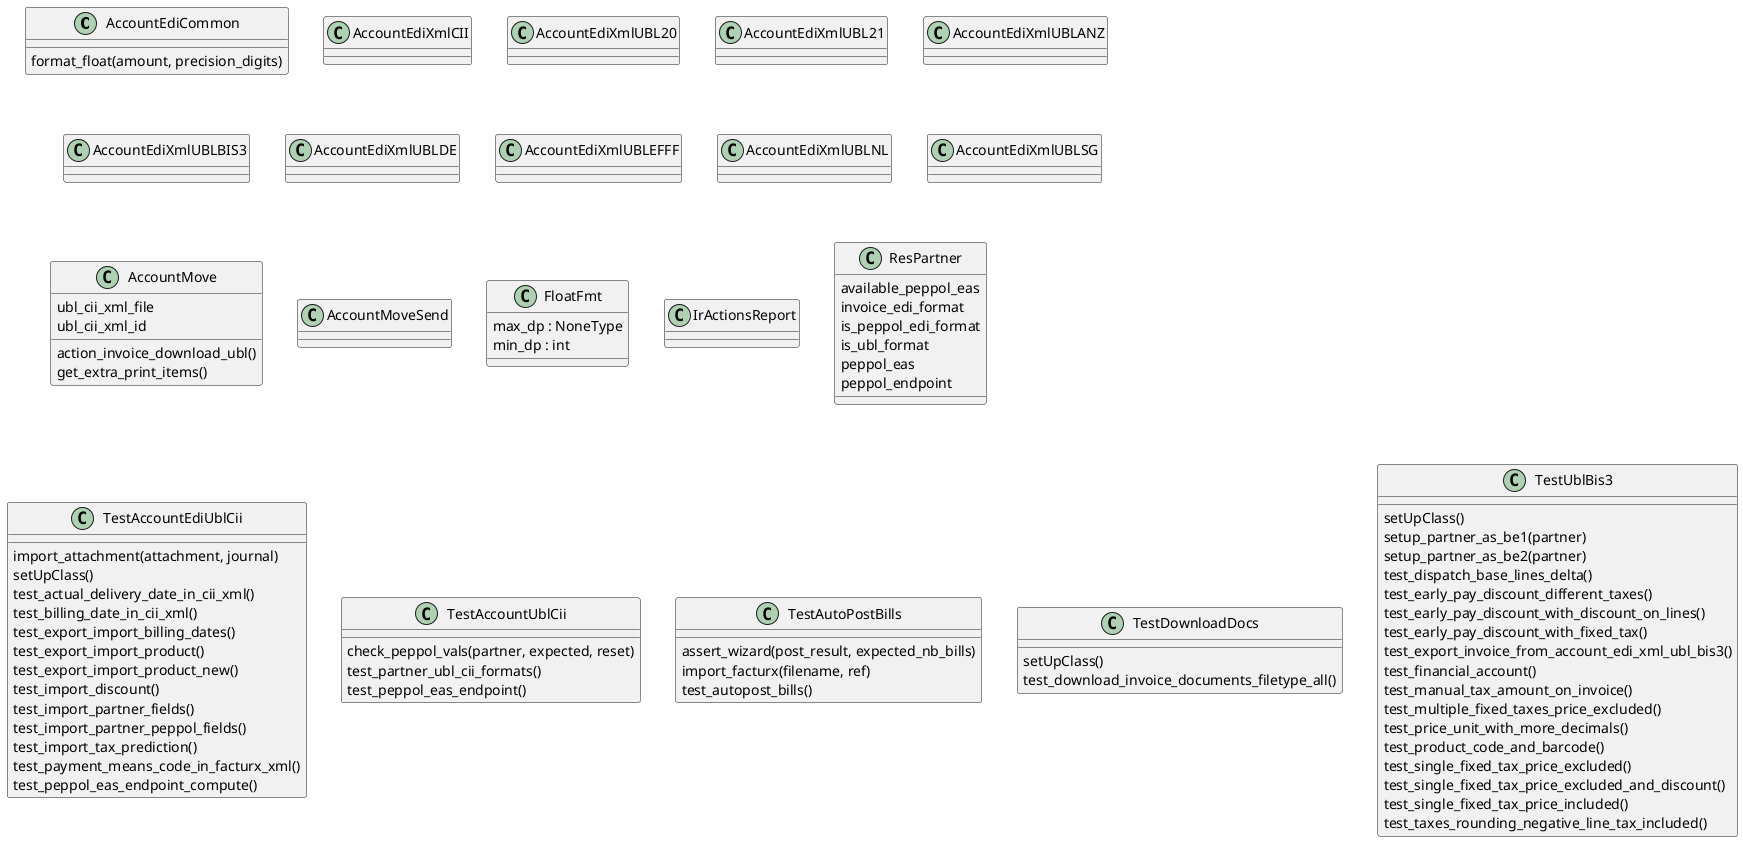 @startuml classes_account_edi_ubl_cii
set namespaceSeparator none
class "AccountEdiCommon" as odoo_src.odoo.addons.account_edi_ubl_cii.models.account_edi_common.AccountEdiCommon {
  format_float(amount, precision_digits)
}
class "AccountEdiXmlCII" as odoo_src.odoo.addons.account_edi_ubl_cii.models.account_edi_xml_cii_facturx.AccountEdiXmlCII {
}
class "AccountEdiXmlUBL20" as odoo_src.odoo.addons.account_edi_ubl_cii.models.account_edi_xml_ubl_20.AccountEdiXmlUBL20 {
}
class "AccountEdiXmlUBL21" as odoo_src.odoo.addons.account_edi_ubl_cii.models.account_edi_xml_ubl_21.AccountEdiXmlUBL21 {
}
class "AccountEdiXmlUBLANZ" as odoo_src.odoo.addons.account_edi_ubl_cii.models.account_edi_xml_ubl_a_nz.AccountEdiXmlUBLANZ {
}
class "AccountEdiXmlUBLBIS3" as odoo_src.odoo.addons.account_edi_ubl_cii.models.account_edi_xml_ubl_bis3.AccountEdiXmlUBLBIS3 {
}
class "AccountEdiXmlUBLDE" as odoo_src.odoo.addons.account_edi_ubl_cii.models.account_edi_xml_ubl_xrechnung.AccountEdiXmlUBLDE {
}
class "AccountEdiXmlUBLEFFF" as odoo_src.odoo.addons.account_edi_ubl_cii.models.account_edi_xml_ubl_efff.AccountEdiXmlUBLEFFF {
}
class "AccountEdiXmlUBLNL" as odoo_src.odoo.addons.account_edi_ubl_cii.models.account_edi_xml_ubl_nlcius.AccountEdiXmlUBLNL {
}
class "AccountEdiXmlUBLSG" as odoo_src.odoo.addons.account_edi_ubl_cii.models.account_edi_xml_ubl_sg.AccountEdiXmlUBLSG {
}
class "AccountMove" as odoo_src.odoo.addons.account_edi_ubl_cii.models.account_move.AccountMove {
  ubl_cii_xml_file
  ubl_cii_xml_id
  action_invoice_download_ubl()
  get_extra_print_items()
}
class "AccountMoveSend" as odoo_src.odoo.addons.account_edi_ubl_cii.models.account_move_send.AccountMoveSend {
}
class "FloatFmt" as odoo_src.odoo.addons.account_edi_ubl_cii.models.account_edi_xml_ubl_20.FloatFmt {
  max_dp : NoneType
  min_dp : int
}
class "IrActionsReport" as odoo_src.odoo.addons.account_edi_ubl_cii.models.ir_actions_report.IrActionsReport {
}
class "ResPartner" as odoo_src.odoo.addons.account_edi_ubl_cii.models.res_partner.ResPartner {
  available_peppol_eas
  invoice_edi_format
  is_peppol_edi_format
  is_ubl_format
  peppol_eas
  peppol_endpoint
}
class "TestAccountEdiUblCii" as odoo_src.odoo.addons.account_edi_ubl_cii.tests.test_ubl_cii.TestAccountEdiUblCii {
  import_attachment(attachment, journal)
  setUpClass()
  test_actual_delivery_date_in_cii_xml()
  test_billing_date_in_cii_xml()
  test_export_import_billing_dates()
  test_export_import_product()
  test_export_import_product_new()
  test_import_discount()
  test_import_partner_fields()
  test_import_partner_peppol_fields()
  test_import_tax_prediction()
  test_payment_means_code_in_facturx_xml()
  test_peppol_eas_endpoint_compute()
}
class "TestAccountUblCii" as odoo_src.odoo.addons.account_edi_ubl_cii.tests.test_partner_peppol_fields.TestAccountUblCii {
  check_peppol_vals(partner, expected, reset)
  test_partner_ubl_cii_formats()
  test_peppol_eas_endpoint()
}
class "TestAutoPostBills" as odoo_src.odoo.addons.account_edi_ubl_cii.tests.test_autopost_bills.TestAutoPostBills {
  assert_wizard(post_result, expected_nb_bills)
  import_facturx(filename, ref)
  test_autopost_bills()
}
class "TestDownloadDocs" as odoo_src.odoo.addons.account_edi_ubl_cii.tests.test_download_docs.TestDownloadDocs {
  setUpClass()
  test_download_invoice_documents_filetype_all()
}
class "TestUblBis3" as odoo_src.odoo.addons.account_edi_ubl_cii.tests.test_ubl_bis3.TestUblBis3 {
  setUpClass()
  setup_partner_as_be1(partner)
  setup_partner_as_be2(partner)
  test_dispatch_base_lines_delta()
  test_early_pay_discount_different_taxes()
  test_early_pay_discount_with_discount_on_lines()
  test_early_pay_discount_with_fixed_tax()
  test_export_invoice_from_account_edi_xml_ubl_bis3()
  test_financial_account()
  test_manual_tax_amount_on_invoice()
  test_multiple_fixed_taxes_price_excluded()
  test_price_unit_with_more_decimals()
  test_product_code_and_barcode()
  test_single_fixed_tax_price_excluded()
  test_single_fixed_tax_price_excluded_and_discount()
  test_single_fixed_tax_price_included()
  test_taxes_rounding_negative_line_tax_included()
}
@enduml
